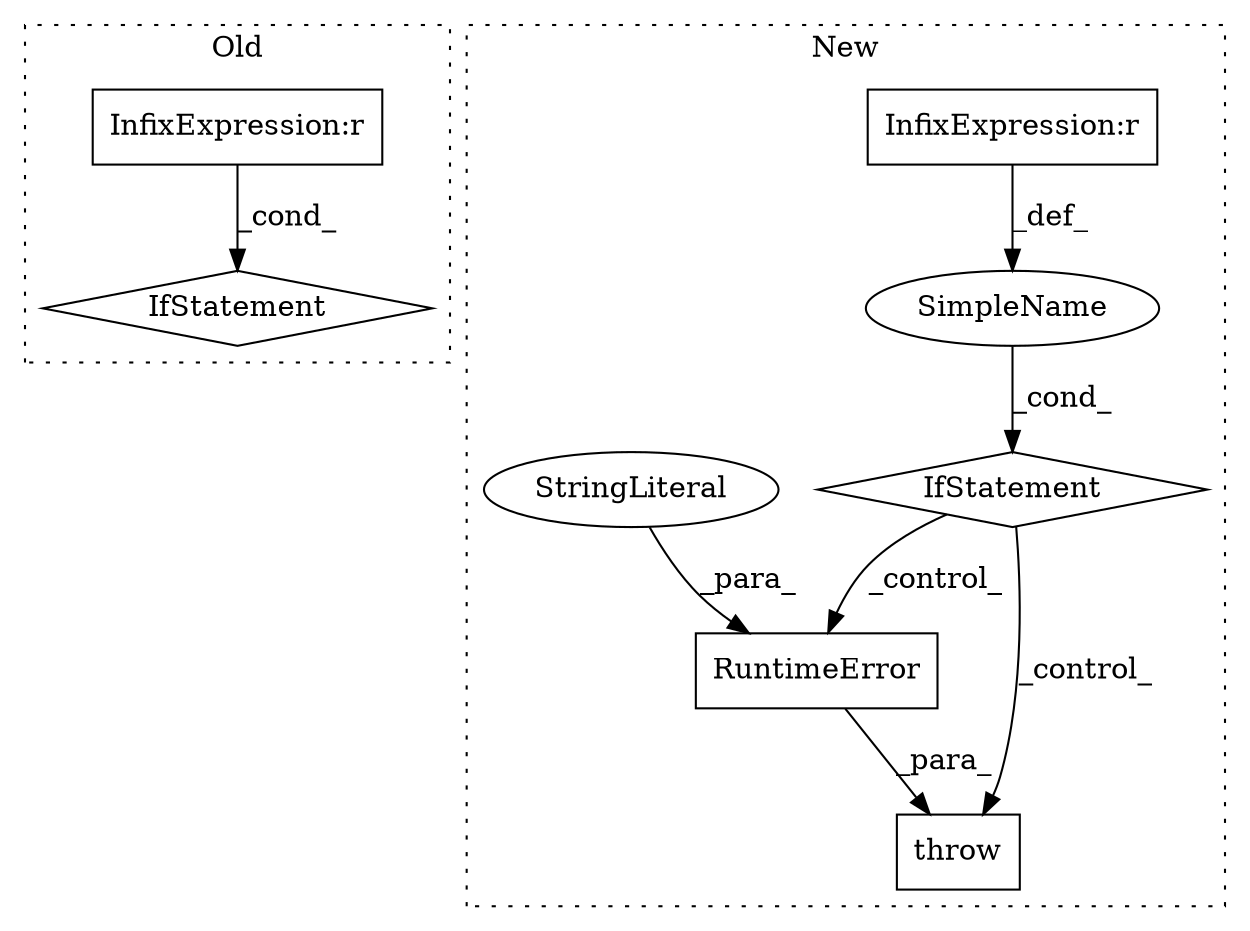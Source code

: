 digraph G {
subgraph cluster0 {
1 [label="IfStatement" a="25" s="1063,1096" l="4,2" shape="diamond"];
6 [label="InfixExpression:r" a="27" s="1072" l="4" shape="box"];
label = "Old";
style="dotted";
}
subgraph cluster1 {
2 [label="RuntimeError" a="32" s="1294,1419" l="13,1" shape="box"];
3 [label="throw" a="53" s="1288" l="6" shape="box"];
4 [label="IfStatement" a="25" s="1256,1276" l="4,2" shape="diamond"];
5 [label="SimpleName" a="42" s="" l="" shape="ellipse"];
7 [label="InfixExpression:r" a="27" s="1268" l="4" shape="box"];
8 [label="StringLiteral" a="45" s="1307" l="112" shape="ellipse"];
label = "New";
style="dotted";
}
2 -> 3 [label="_para_"];
4 -> 3 [label="_control_"];
4 -> 2 [label="_control_"];
5 -> 4 [label="_cond_"];
6 -> 1 [label="_cond_"];
7 -> 5 [label="_def_"];
8 -> 2 [label="_para_"];
}